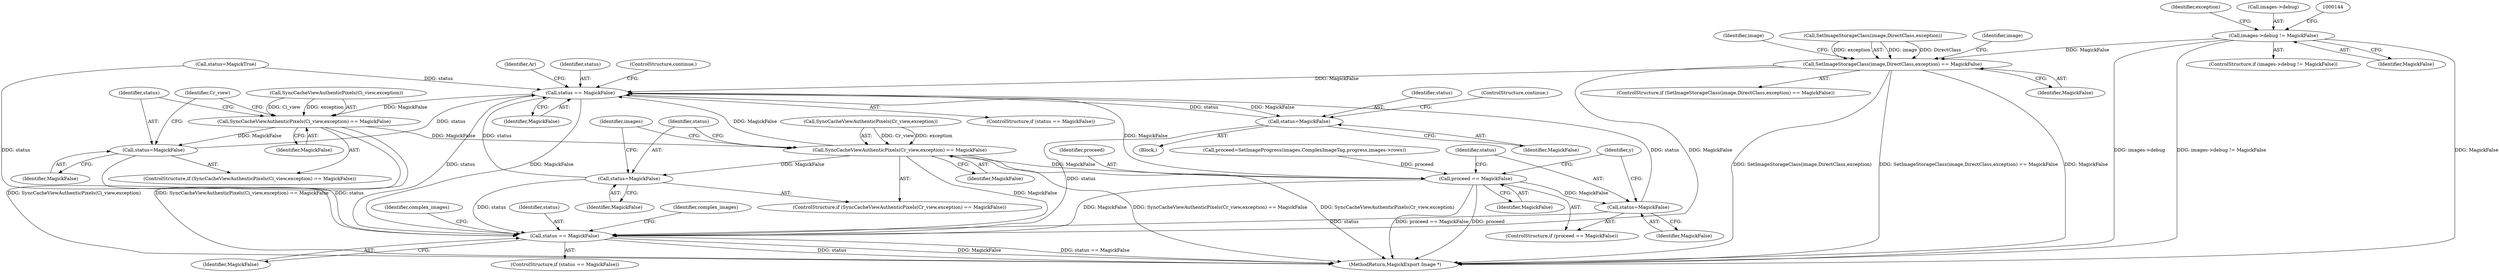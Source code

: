 digraph "0_ImageMagick_d5089971bd792311aaab5cb73460326d7ef7f32d@pointer" {
"1000138" [label="(Call,images->debug != MagickFalse)"];
"1000207" [label="(Call,SetImageStorageClass(image,DirectClass,exception) == MagickFalse)"];
"1000395" [label="(Call,status == MagickFalse)"];
"1000502" [label="(Call,status=MagickFalse)"];
"1000917" [label="(Call,status == MagickFalse)"];
"1000847" [label="(Call,SyncCacheViewAuthenticPixels(Ci_view,exception) == MagickFalse)"];
"1000852" [label="(Call,status=MagickFalse)"];
"1000856" [label="(Call,SyncCacheViewAuthenticPixels(Cr_view,exception) == MagickFalse)"];
"1000861" [label="(Call,status=MagickFalse)"];
"1000886" [label="(Call,proceed == MagickFalse)"];
"1000889" [label="(Call,status=MagickFalse)"];
"1000857" [label="(Call,SyncCacheViewAuthenticPixels(Cr_view,exception))"];
"1000886" [label="(Call,proceed == MagickFalse)"];
"1000919" [label="(Identifier,MagickFalse)"];
"1000888" [label="(Identifier,MagickFalse)"];
"1000851" [label="(Identifier,MagickFalse)"];
"1000860" [label="(Identifier,MagickFalse)"];
"1000916" [label="(ControlStructure,if (status == MagickFalse))"];
"1000396" [label="(Identifier,status)"];
"1000867" [label="(Identifier,images)"];
"1000142" [label="(Identifier,MagickFalse)"];
"1000855" [label="(ControlStructure,if (SyncCacheViewAuthenticPixels(Cr_view,exception) == MagickFalse))"];
"1000206" [label="(ControlStructure,if (SetImageStorageClass(image,DirectClass,exception) == MagickFalse))"];
"1000394" [label="(ControlStructure,if (status == MagickFalse))"];
"1000397" [label="(Identifier,MagickFalse)"];
"1000154" [label="(Identifier,exception)"];
"1000503" [label="(Identifier,status)"];
"1000505" [label="(ControlStructure,continue;)"];
"1000862" [label="(Identifier,status)"];
"1000926" [label="(MethodReturn,MagickExport Image *)"];
"1000887" [label="(Identifier,proceed)"];
"1000889" [label="(Call,status=MagickFalse)"];
"1000504" [label="(Identifier,MagickFalse)"];
"1000876" [label="(Call,proceed=SetImageProgress(images,ComplexImageTag,progress,images->rows))"];
"1000847" [label="(Call,SyncCacheViewAuthenticPixels(Ci_view,exception) == MagickFalse)"];
"1000925" [label="(Identifier,complex_images)"];
"1000846" [label="(ControlStructure,if (SyncCacheViewAuthenticPixels(Ci_view,exception) == MagickFalse))"];
"1000371" [label="(Call,status=MagickTrue)"];
"1000861" [label="(Call,status=MagickFalse)"];
"1000863" [label="(Identifier,MagickFalse)"];
"1000389" [label="(Identifier,y)"];
"1000215" [label="(Identifier,image)"];
"1000138" [label="(Call,images->debug != MagickFalse)"];
"1000212" [label="(Identifier,MagickFalse)"];
"1000208" [label="(Call,SetImageStorageClass(image,DirectClass,exception))"];
"1000921" [label="(Identifier,complex_images)"];
"1000139" [label="(Call,images->debug)"];
"1000137" [label="(ControlStructure,if (images->debug != MagickFalse))"];
"1000207" [label="(Call,SetImageStorageClass(image,DirectClass,exception) == MagickFalse)"];
"1000395" [label="(Call,status == MagickFalse)"];
"1000891" [label="(Identifier,MagickFalse)"];
"1000856" [label="(Call,SyncCacheViewAuthenticPixels(Cr_view,exception) == MagickFalse)"];
"1000918" [label="(Identifier,status)"];
"1000222" [label="(Identifier,image)"];
"1000501" [label="(Block,)"];
"1000885" [label="(ControlStructure,if (proceed == MagickFalse))"];
"1000858" [label="(Identifier,Cr_view)"];
"1000852" [label="(Call,status=MagickFalse)"];
"1000890" [label="(Identifier,status)"];
"1000854" [label="(Identifier,MagickFalse)"];
"1000502" [label="(Call,status=MagickFalse)"];
"1000398" [label="(ControlStructure,continue;)"];
"1000400" [label="(Identifier,Ar)"];
"1000848" [label="(Call,SyncCacheViewAuthenticPixels(Ci_view,exception))"];
"1000917" [label="(Call,status == MagickFalse)"];
"1000853" [label="(Identifier,status)"];
"1000138" -> "1000137"  [label="AST: "];
"1000138" -> "1000142"  [label="CFG: "];
"1000139" -> "1000138"  [label="AST: "];
"1000142" -> "1000138"  [label="AST: "];
"1000144" -> "1000138"  [label="CFG: "];
"1000154" -> "1000138"  [label="CFG: "];
"1000138" -> "1000926"  [label="DDG: MagickFalse"];
"1000138" -> "1000926"  [label="DDG: images->debug"];
"1000138" -> "1000926"  [label="DDG: images->debug != MagickFalse"];
"1000138" -> "1000207"  [label="DDG: MagickFalse"];
"1000207" -> "1000206"  [label="AST: "];
"1000207" -> "1000212"  [label="CFG: "];
"1000208" -> "1000207"  [label="AST: "];
"1000212" -> "1000207"  [label="AST: "];
"1000215" -> "1000207"  [label="CFG: "];
"1000222" -> "1000207"  [label="CFG: "];
"1000207" -> "1000926"  [label="DDG: SetImageStorageClass(image,DirectClass,exception)"];
"1000207" -> "1000926"  [label="DDG: SetImageStorageClass(image,DirectClass,exception) == MagickFalse"];
"1000207" -> "1000926"  [label="DDG: MagickFalse"];
"1000208" -> "1000207"  [label="DDG: image"];
"1000208" -> "1000207"  [label="DDG: DirectClass"];
"1000208" -> "1000207"  [label="DDG: exception"];
"1000207" -> "1000395"  [label="DDG: MagickFalse"];
"1000207" -> "1000917"  [label="DDG: MagickFalse"];
"1000395" -> "1000394"  [label="AST: "];
"1000395" -> "1000397"  [label="CFG: "];
"1000396" -> "1000395"  [label="AST: "];
"1000397" -> "1000395"  [label="AST: "];
"1000398" -> "1000395"  [label="CFG: "];
"1000400" -> "1000395"  [label="CFG: "];
"1000852" -> "1000395"  [label="DDG: status"];
"1000502" -> "1000395"  [label="DDG: status"];
"1000889" -> "1000395"  [label="DDG: status"];
"1000371" -> "1000395"  [label="DDG: status"];
"1000861" -> "1000395"  [label="DDG: status"];
"1000856" -> "1000395"  [label="DDG: MagickFalse"];
"1000886" -> "1000395"  [label="DDG: MagickFalse"];
"1000395" -> "1000502"  [label="DDG: MagickFalse"];
"1000395" -> "1000847"  [label="DDG: MagickFalse"];
"1000395" -> "1000917"  [label="DDG: status"];
"1000395" -> "1000917"  [label="DDG: MagickFalse"];
"1000502" -> "1000501"  [label="AST: "];
"1000502" -> "1000504"  [label="CFG: "];
"1000503" -> "1000502"  [label="AST: "];
"1000504" -> "1000502"  [label="AST: "];
"1000505" -> "1000502"  [label="CFG: "];
"1000502" -> "1000917"  [label="DDG: status"];
"1000917" -> "1000916"  [label="AST: "];
"1000917" -> "1000919"  [label="CFG: "];
"1000918" -> "1000917"  [label="AST: "];
"1000919" -> "1000917"  [label="AST: "];
"1000921" -> "1000917"  [label="CFG: "];
"1000925" -> "1000917"  [label="CFG: "];
"1000917" -> "1000926"  [label="DDG: status"];
"1000917" -> "1000926"  [label="DDG: MagickFalse"];
"1000917" -> "1000926"  [label="DDG: status == MagickFalse"];
"1000852" -> "1000917"  [label="DDG: status"];
"1000889" -> "1000917"  [label="DDG: status"];
"1000371" -> "1000917"  [label="DDG: status"];
"1000861" -> "1000917"  [label="DDG: status"];
"1000856" -> "1000917"  [label="DDG: MagickFalse"];
"1000886" -> "1000917"  [label="DDG: MagickFalse"];
"1000847" -> "1000846"  [label="AST: "];
"1000847" -> "1000851"  [label="CFG: "];
"1000848" -> "1000847"  [label="AST: "];
"1000851" -> "1000847"  [label="AST: "];
"1000853" -> "1000847"  [label="CFG: "];
"1000858" -> "1000847"  [label="CFG: "];
"1000847" -> "1000926"  [label="DDG: SyncCacheViewAuthenticPixels(Ci_view,exception)"];
"1000847" -> "1000926"  [label="DDG: SyncCacheViewAuthenticPixels(Ci_view,exception) == MagickFalse"];
"1000848" -> "1000847"  [label="DDG: Ci_view"];
"1000848" -> "1000847"  [label="DDG: exception"];
"1000847" -> "1000852"  [label="DDG: MagickFalse"];
"1000847" -> "1000856"  [label="DDG: MagickFalse"];
"1000852" -> "1000846"  [label="AST: "];
"1000852" -> "1000854"  [label="CFG: "];
"1000853" -> "1000852"  [label="AST: "];
"1000854" -> "1000852"  [label="AST: "];
"1000858" -> "1000852"  [label="CFG: "];
"1000856" -> "1000855"  [label="AST: "];
"1000856" -> "1000860"  [label="CFG: "];
"1000857" -> "1000856"  [label="AST: "];
"1000860" -> "1000856"  [label="AST: "];
"1000862" -> "1000856"  [label="CFG: "];
"1000867" -> "1000856"  [label="CFG: "];
"1000856" -> "1000926"  [label="DDG: SyncCacheViewAuthenticPixels(Cr_view,exception)"];
"1000856" -> "1000926"  [label="DDG: SyncCacheViewAuthenticPixels(Cr_view,exception) == MagickFalse"];
"1000857" -> "1000856"  [label="DDG: Cr_view"];
"1000857" -> "1000856"  [label="DDG: exception"];
"1000856" -> "1000861"  [label="DDG: MagickFalse"];
"1000856" -> "1000886"  [label="DDG: MagickFalse"];
"1000861" -> "1000855"  [label="AST: "];
"1000861" -> "1000863"  [label="CFG: "];
"1000862" -> "1000861"  [label="AST: "];
"1000863" -> "1000861"  [label="AST: "];
"1000867" -> "1000861"  [label="CFG: "];
"1000886" -> "1000885"  [label="AST: "];
"1000886" -> "1000888"  [label="CFG: "];
"1000887" -> "1000886"  [label="AST: "];
"1000888" -> "1000886"  [label="AST: "];
"1000890" -> "1000886"  [label="CFG: "];
"1000389" -> "1000886"  [label="CFG: "];
"1000886" -> "1000926"  [label="DDG: proceed == MagickFalse"];
"1000886" -> "1000926"  [label="DDG: proceed"];
"1000876" -> "1000886"  [label="DDG: proceed"];
"1000886" -> "1000889"  [label="DDG: MagickFalse"];
"1000889" -> "1000885"  [label="AST: "];
"1000889" -> "1000891"  [label="CFG: "];
"1000890" -> "1000889"  [label="AST: "];
"1000891" -> "1000889"  [label="AST: "];
"1000389" -> "1000889"  [label="CFG: "];
}

